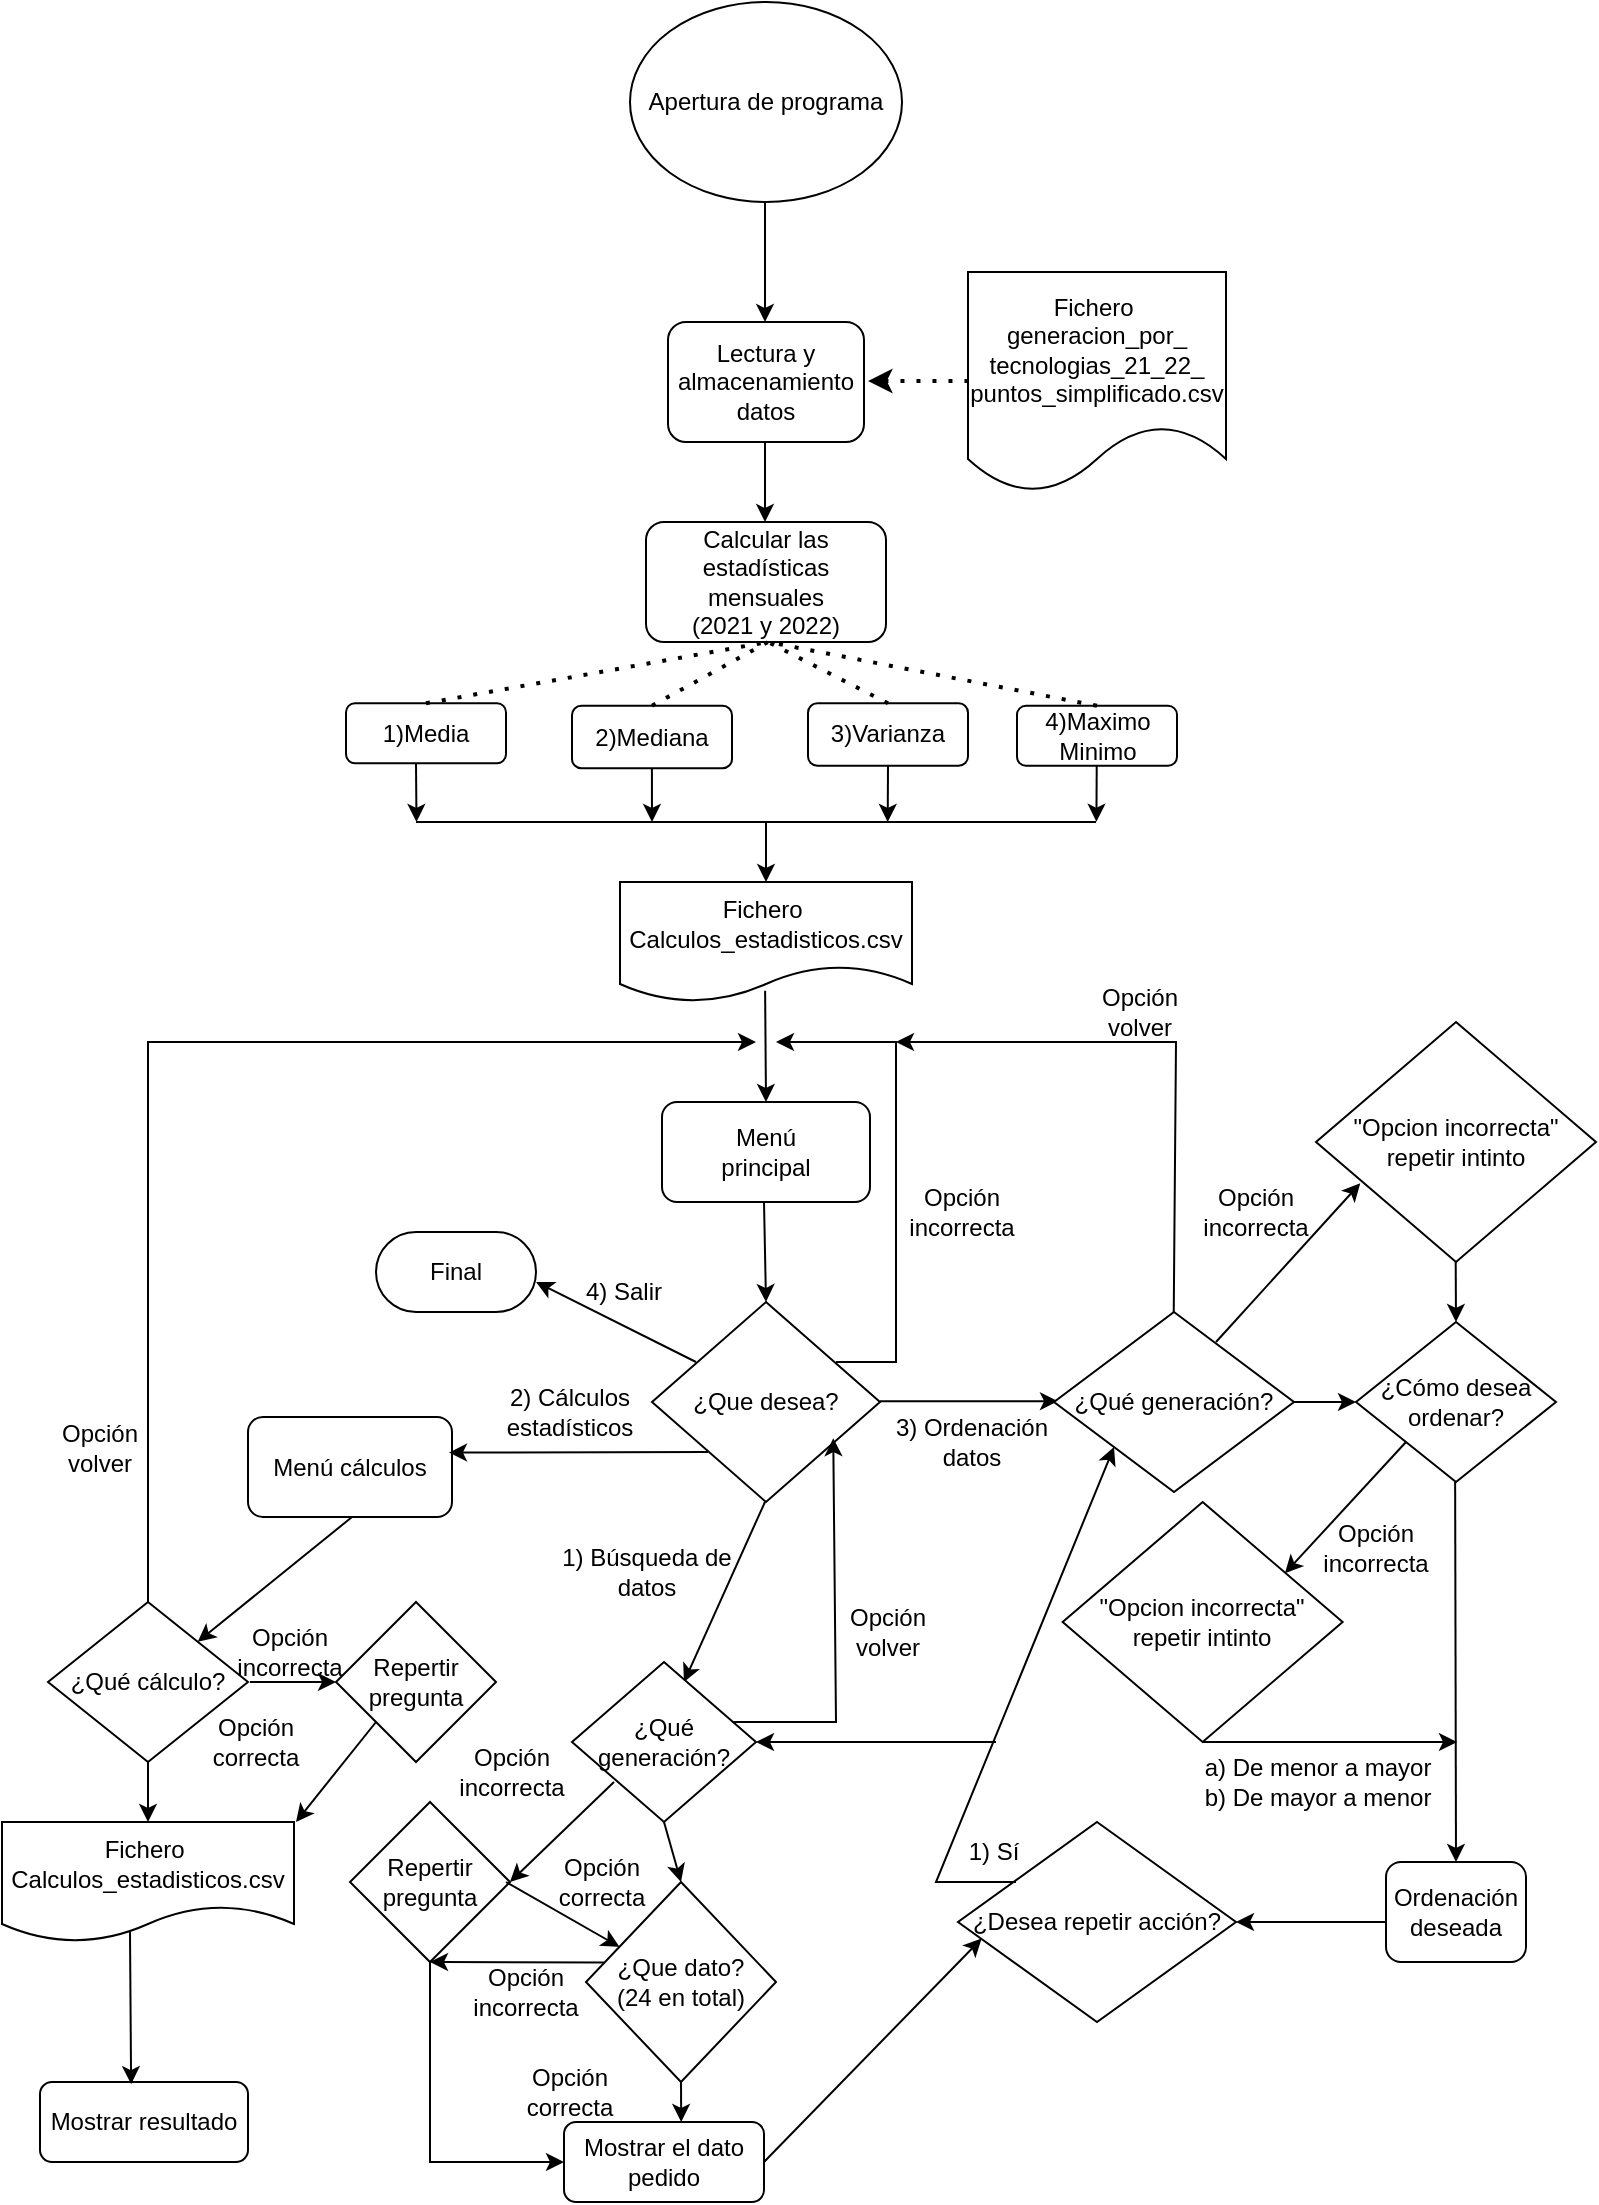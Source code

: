 <mxfile version="21.5.0" type="device">
  <diagram id="C5RBs43oDa-KdzZeNtuy" name="Page-1">
    <mxGraphModel dx="842" dy="434" grid="1" gridSize="10" guides="1" tooltips="1" connect="1" arrows="1" fold="1" page="1" pageScale="1" pageWidth="827" pageHeight="1169" math="0" shadow="0">
      <root>
        <mxCell id="WIyWlLk6GJQsqaUBKTNV-0" />
        <mxCell id="WIyWlLk6GJQsqaUBKTNV-1" parent="WIyWlLk6GJQsqaUBKTNV-0" />
        <mxCell id="WIyWlLk6GJQsqaUBKTNV-3" value="Menú&lt;br&gt;principal" style="rounded=1;whiteSpace=wrap;html=1;fontSize=12;glass=0;strokeWidth=1;shadow=0;" parent="WIyWlLk6GJQsqaUBKTNV-1" vertex="1">
          <mxGeometry x="353" y="560" width="104" height="50" as="geometry" />
        </mxCell>
        <mxCell id="LwWZkDkLT1T3cjZPzuyB-0" value="Apertura de programa" style="ellipse;whiteSpace=wrap;html=1;" parent="WIyWlLk6GJQsqaUBKTNV-1" vertex="1">
          <mxGeometry x="337" y="10" width="136" height="100" as="geometry" />
        </mxCell>
        <mxCell id="LwWZkDkLT1T3cjZPzuyB-1" value="¿Que desea?" style="rhombus;whiteSpace=wrap;html=1;" parent="WIyWlLk6GJQsqaUBKTNV-1" vertex="1">
          <mxGeometry x="348" y="660" width="114" height="100" as="geometry" />
        </mxCell>
        <mxCell id="LwWZkDkLT1T3cjZPzuyB-3" value="" style="endArrow=classic;html=1;rounded=0;exitX=0;exitY=1;exitDx=0;exitDy=0;entryX=0.5;entryY=0;entryDx=0;entryDy=0;" parent="WIyWlLk6GJQsqaUBKTNV-1" edge="1">
          <mxGeometry width="50" height="50" relative="1" as="geometry">
            <mxPoint x="404.47" y="760" as="sourcePoint" />
            <mxPoint x="364" y="850" as="targetPoint" />
            <Array as="points" />
          </mxGeometry>
        </mxCell>
        <mxCell id="LwWZkDkLT1T3cjZPzuyB-4" value="1) Búsqueda de datos" style="text;html=1;strokeColor=none;fillColor=none;align=center;verticalAlign=middle;whiteSpace=wrap;rounded=0;" parent="WIyWlLk6GJQsqaUBKTNV-1" vertex="1">
          <mxGeometry x="297" y="755" width="97" height="80" as="geometry" />
        </mxCell>
        <mxCell id="LwWZkDkLT1T3cjZPzuyB-11" value="Final" style="rounded=1;whiteSpace=wrap;html=1;arcSize=50;" parent="WIyWlLk6GJQsqaUBKTNV-1" vertex="1">
          <mxGeometry x="210" y="625" width="80" height="40" as="geometry" />
        </mxCell>
        <mxCell id="LwWZkDkLT1T3cjZPzuyB-12" value="4) Salir" style="text;html=1;strokeColor=none;fillColor=none;align=center;verticalAlign=middle;whiteSpace=wrap;rounded=0;" parent="WIyWlLk6GJQsqaUBKTNV-1" vertex="1">
          <mxGeometry x="304" y="640" width="60" height="30" as="geometry" />
        </mxCell>
        <mxCell id="LwWZkDkLT1T3cjZPzuyB-16" value="Fichero&amp;nbsp;&lt;br&gt;generacion_por_&lt;br&gt;tecnologias_21_22_&lt;br&gt;puntos_simplificado.csv" style="shape=document;whiteSpace=wrap;html=1;boundedLbl=1;" parent="WIyWlLk6GJQsqaUBKTNV-1" vertex="1">
          <mxGeometry x="506" y="145" width="129" height="110" as="geometry" />
        </mxCell>
        <mxCell id="LwWZkDkLT1T3cjZPzuyB-24" value="¿Desea repetir acción?" style="rhombus;whiteSpace=wrap;html=1;" parent="WIyWlLk6GJQsqaUBKTNV-1" vertex="1">
          <mxGeometry x="501" y="920" width="139" height="100" as="geometry" />
        </mxCell>
        <mxCell id="LwWZkDkLT1T3cjZPzuyB-29" value="" style="endArrow=classic;html=1;rounded=0;" parent="WIyWlLk6GJQsqaUBKTNV-1" edge="1">
          <mxGeometry width="50" height="50" relative="1" as="geometry">
            <mxPoint x="462" y="709.58" as="sourcePoint" />
            <mxPoint x="551" y="709.58" as="targetPoint" />
          </mxGeometry>
        </mxCell>
        <mxCell id="LwWZkDkLT1T3cjZPzuyB-31" value="3) Ordenación datos" style="text;html=1;strokeColor=none;fillColor=none;align=center;verticalAlign=middle;whiteSpace=wrap;rounded=0;" parent="WIyWlLk6GJQsqaUBKTNV-1" vertex="1">
          <mxGeometry x="454" y="710" width="108" height="40" as="geometry" />
        </mxCell>
        <mxCell id="LwWZkDkLT1T3cjZPzuyB-32" value="¿Qué generación?" style="rhombus;whiteSpace=wrap;html=1;" parent="WIyWlLk6GJQsqaUBKTNV-1" vertex="1">
          <mxGeometry x="549" y="665" width="120" height="90" as="geometry" />
        </mxCell>
        <mxCell id="LwWZkDkLT1T3cjZPzuyB-33" value="Ordenación deseada" style="rounded=1;whiteSpace=wrap;html=1;" parent="WIyWlLk6GJQsqaUBKTNV-1" vertex="1">
          <mxGeometry x="715" y="940" width="70" height="50" as="geometry" />
        </mxCell>
        <mxCell id="LwWZkDkLT1T3cjZPzuyB-35" value="¿Cómo desea ordenar?" style="rhombus;whiteSpace=wrap;html=1;" parent="WIyWlLk6GJQsqaUBKTNV-1" vertex="1">
          <mxGeometry x="700" y="670" width="100" height="80" as="geometry" />
        </mxCell>
        <mxCell id="LwWZkDkLT1T3cjZPzuyB-37" value="a) De menor a mayor&lt;br&gt;b) De mayor a menor" style="text;html=1;strokeColor=none;fillColor=none;align=center;verticalAlign=middle;whiteSpace=wrap;rounded=0;" parent="WIyWlLk6GJQsqaUBKTNV-1" vertex="1">
          <mxGeometry x="610.5" y="880" width="140" height="40" as="geometry" />
        </mxCell>
        <mxCell id="LwWZkDkLT1T3cjZPzuyB-40" value="" style="endArrow=classic;html=1;rounded=0;" parent="WIyWlLk6GJQsqaUBKTNV-1" edge="1">
          <mxGeometry width="50" height="50" relative="1" as="geometry">
            <mxPoint x="404.5" y="110" as="sourcePoint" />
            <mxPoint x="404.5" y="170" as="targetPoint" />
            <Array as="points">
              <mxPoint x="404.5" y="110" />
            </Array>
          </mxGeometry>
        </mxCell>
        <mxCell id="LwWZkDkLT1T3cjZPzuyB-41" value="Lectura y almacenamiento datos" style="rounded=1;whiteSpace=wrap;html=1;" parent="WIyWlLk6GJQsqaUBKTNV-1" vertex="1">
          <mxGeometry x="356" y="170" width="98" height="60" as="geometry" />
        </mxCell>
        <mxCell id="LwWZkDkLT1T3cjZPzuyB-44" value="" style="endArrow=none;dashed=1;html=1;dashPattern=1 3;strokeWidth=2;rounded=0;entryX=0;entryY=0.5;entryDx=0;entryDy=0;startArrow=classic;startFill=1;" parent="WIyWlLk6GJQsqaUBKTNV-1" edge="1">
          <mxGeometry width="50" height="50" relative="1" as="geometry">
            <mxPoint x="456" y="199.5" as="sourcePoint" />
            <mxPoint x="506" y="199.5" as="targetPoint" />
          </mxGeometry>
        </mxCell>
        <mxCell id="LwWZkDkLT1T3cjZPzuyB-45" value="" style="endArrow=classic;html=1;rounded=0;entryX=0.5;entryY=0;entryDx=0;entryDy=0;" parent="WIyWlLk6GJQsqaUBKTNV-1" edge="1">
          <mxGeometry width="50" height="50" relative="1" as="geometry">
            <mxPoint x="404.5" y="230" as="sourcePoint" />
            <mxPoint x="404.5" y="270" as="targetPoint" />
          </mxGeometry>
        </mxCell>
        <mxCell id="zeBHEwBc_RIchn1hLwX_-0" value="" style="endArrow=classic;html=1;rounded=0;" parent="WIyWlLk6GJQsqaUBKTNV-1" edge="1">
          <mxGeometry width="50" height="50" relative="1" as="geometry">
            <mxPoint x="440" y="690" as="sourcePoint" />
            <mxPoint x="410" y="530" as="targetPoint" />
            <Array as="points">
              <mxPoint x="470" y="690" />
              <mxPoint x="470" y="530" />
            </Array>
          </mxGeometry>
        </mxCell>
        <mxCell id="zeBHEwBc_RIchn1hLwX_-4" value="Opción incorrecta" style="text;html=1;strokeColor=none;fillColor=none;align=center;verticalAlign=middle;whiteSpace=wrap;rounded=0;" parent="WIyWlLk6GJQsqaUBKTNV-1" vertex="1">
          <mxGeometry x="473" y="600" width="60" height="30" as="geometry" />
        </mxCell>
        <mxCell id="LOekiAlAMko6UbxtQRb9-1" value="Calcular las estadísticas mensuales&lt;br&gt;(2021 y 2022)" style="rounded=1;whiteSpace=wrap;html=1;" vertex="1" parent="WIyWlLk6GJQsqaUBKTNV-1">
          <mxGeometry x="345" y="270" width="120" height="60" as="geometry" />
        </mxCell>
        <mxCell id="LOekiAlAMko6UbxtQRb9-2" value="1)Media" style="rounded=1;whiteSpace=wrap;html=1;" vertex="1" parent="WIyWlLk6GJQsqaUBKTNV-1">
          <mxGeometry x="195" y="360.63" width="80" height="30" as="geometry" />
        </mxCell>
        <mxCell id="LOekiAlAMko6UbxtQRb9-3" value="2)Mediana" style="rounded=1;whiteSpace=wrap;html=1;" vertex="1" parent="WIyWlLk6GJQsqaUBKTNV-1">
          <mxGeometry x="308" y="361.88" width="80" height="31.25" as="geometry" />
        </mxCell>
        <mxCell id="LOekiAlAMko6UbxtQRb9-5" value="3)Varianza" style="rounded=1;whiteSpace=wrap;html=1;" vertex="1" parent="WIyWlLk6GJQsqaUBKTNV-1">
          <mxGeometry x="426" y="360.63" width="80" height="31.25" as="geometry" />
        </mxCell>
        <mxCell id="LOekiAlAMko6UbxtQRb9-6" value="4)Maximo Minimo" style="rounded=1;whiteSpace=wrap;html=1;" vertex="1" parent="WIyWlLk6GJQsqaUBKTNV-1">
          <mxGeometry x="530.5" y="361.88" width="80" height="30" as="geometry" />
        </mxCell>
        <mxCell id="LOekiAlAMko6UbxtQRb9-7" value="" style="endArrow=none;dashed=1;html=1;dashPattern=1 3;strokeWidth=2;rounded=0;exitX=0.5;exitY=0;exitDx=0;exitDy=0;" edge="1" parent="WIyWlLk6GJQsqaUBKTNV-1" source="LOekiAlAMko6UbxtQRb9-2">
          <mxGeometry width="50" height="50" relative="1" as="geometry">
            <mxPoint x="356" y="380" as="sourcePoint" />
            <mxPoint x="406" y="330" as="targetPoint" />
          </mxGeometry>
        </mxCell>
        <mxCell id="LOekiAlAMko6UbxtQRb9-8" value="" style="endArrow=none;dashed=1;html=1;dashPattern=1 3;strokeWidth=2;rounded=0;exitX=0.5;exitY=0;exitDx=0;exitDy=0;" edge="1" parent="WIyWlLk6GJQsqaUBKTNV-1" source="LOekiAlAMko6UbxtQRb9-3">
          <mxGeometry width="50" height="50" relative="1" as="geometry">
            <mxPoint x="356" y="380" as="sourcePoint" />
            <mxPoint x="406" y="330" as="targetPoint" />
          </mxGeometry>
        </mxCell>
        <mxCell id="LOekiAlAMko6UbxtQRb9-9" value="" style="endArrow=none;dashed=1;html=1;dashPattern=1 3;strokeWidth=2;rounded=0;exitX=0.5;exitY=0;exitDx=0;exitDy=0;" edge="1" parent="WIyWlLk6GJQsqaUBKTNV-1" source="LOekiAlAMko6UbxtQRb9-5">
          <mxGeometry width="50" height="50" relative="1" as="geometry">
            <mxPoint x="356" y="380" as="sourcePoint" />
            <mxPoint x="406" y="330" as="targetPoint" />
          </mxGeometry>
        </mxCell>
        <mxCell id="LOekiAlAMko6UbxtQRb9-10" value="" style="endArrow=none;dashed=1;html=1;dashPattern=1 3;strokeWidth=2;rounded=0;exitX=0.5;exitY=0;exitDx=0;exitDy=0;" edge="1" parent="WIyWlLk6GJQsqaUBKTNV-1" source="LOekiAlAMko6UbxtQRb9-6">
          <mxGeometry width="50" height="50" relative="1" as="geometry">
            <mxPoint x="356" y="380" as="sourcePoint" />
            <mxPoint x="406" y="330" as="targetPoint" />
          </mxGeometry>
        </mxCell>
        <mxCell id="LOekiAlAMko6UbxtQRb9-11" value="" style="endArrow=classic;html=1;rounded=0;entryX=0.5;entryY=0;entryDx=0;entryDy=0;" edge="1" parent="WIyWlLk6GJQsqaUBKTNV-1">
          <mxGeometry width="50" height="50" relative="1" as="geometry">
            <mxPoint x="405" y="420" as="sourcePoint" />
            <mxPoint x="405" y="450" as="targetPoint" />
          </mxGeometry>
        </mxCell>
        <mxCell id="LOekiAlAMko6UbxtQRb9-12" value="" style="endArrow=none;html=1;rounded=0;" edge="1" parent="WIyWlLk6GJQsqaUBKTNV-1">
          <mxGeometry width="50" height="50" relative="1" as="geometry">
            <mxPoint x="230" y="420" as="sourcePoint" />
            <mxPoint x="570" y="420" as="targetPoint" />
          </mxGeometry>
        </mxCell>
        <mxCell id="LOekiAlAMko6UbxtQRb9-13" value="" style="endArrow=classic;html=1;rounded=0;exitX=0.5;exitY=1;exitDx=0;exitDy=0;" edge="1" parent="WIyWlLk6GJQsqaUBKTNV-1">
          <mxGeometry width="50" height="50" relative="1" as="geometry">
            <mxPoint x="230" y="390.63" as="sourcePoint" />
            <mxPoint x="230.25" y="420" as="targetPoint" />
          </mxGeometry>
        </mxCell>
        <mxCell id="LOekiAlAMko6UbxtQRb9-15" value="" style="endArrow=classic;html=1;rounded=0;" edge="1" parent="WIyWlLk6GJQsqaUBKTNV-1">
          <mxGeometry width="50" height="50" relative="1" as="geometry">
            <mxPoint x="347.95" y="393.13" as="sourcePoint" />
            <mxPoint x="348" y="420" as="targetPoint" />
          </mxGeometry>
        </mxCell>
        <mxCell id="LOekiAlAMko6UbxtQRb9-16" value="" style="endArrow=classic;html=1;rounded=0;exitX=0.5;exitY=1;exitDx=0;exitDy=0;" edge="1" parent="WIyWlLk6GJQsqaUBKTNV-1" source="LOekiAlAMko6UbxtQRb9-5">
          <mxGeometry width="50" height="50" relative="1" as="geometry">
            <mxPoint x="465.8" y="393.13" as="sourcePoint" />
            <mxPoint x="465.85" y="420" as="targetPoint" />
          </mxGeometry>
        </mxCell>
        <mxCell id="LOekiAlAMko6UbxtQRb9-17" value="" style="endArrow=classic;html=1;rounded=0;exitX=0.5;exitY=1;exitDx=0;exitDy=0;" edge="1" parent="WIyWlLk6GJQsqaUBKTNV-1">
          <mxGeometry width="50" height="50" relative="1" as="geometry">
            <mxPoint x="570.36" y="391.88" as="sourcePoint" />
            <mxPoint x="570.21" y="419.88" as="targetPoint" />
          </mxGeometry>
        </mxCell>
        <mxCell id="LOekiAlAMko6UbxtQRb9-20" value="" style="endArrow=classic;html=1;rounded=0;entryX=0.5;entryY=0;entryDx=0;entryDy=0;exitX=0.497;exitY=0.907;exitDx=0;exitDy=0;exitPerimeter=0;" edge="1" parent="WIyWlLk6GJQsqaUBKTNV-1" source="LOekiAlAMko6UbxtQRb9-83" target="WIyWlLk6GJQsqaUBKTNV-3">
          <mxGeometry width="50" height="50" relative="1" as="geometry">
            <mxPoint x="404" y="510" as="sourcePoint" />
            <mxPoint x="454" y="460" as="targetPoint" />
          </mxGeometry>
        </mxCell>
        <mxCell id="LOekiAlAMko6UbxtQRb9-21" value="" style="endArrow=classic;html=1;rounded=0;entryX=0.5;entryY=0;entryDx=0;entryDy=0;" edge="1" parent="WIyWlLk6GJQsqaUBKTNV-1" target="LwWZkDkLT1T3cjZPzuyB-1">
          <mxGeometry width="50" height="50" relative="1" as="geometry">
            <mxPoint x="404" y="610" as="sourcePoint" />
            <mxPoint x="454" y="560" as="targetPoint" />
          </mxGeometry>
        </mxCell>
        <mxCell id="LOekiAlAMko6UbxtQRb9-22" value="" style="endArrow=classic;html=1;rounded=0;entryX=0.5;entryY=0;entryDx=0;entryDy=0;" edge="1" parent="WIyWlLk6GJQsqaUBKTNV-1" target="LwWZkDkLT1T3cjZPzuyB-33">
          <mxGeometry width="50" height="50" relative="1" as="geometry">
            <mxPoint x="749.57" y="750" as="sourcePoint" />
            <mxPoint x="749.57" y="815.0" as="targetPoint" />
          </mxGeometry>
        </mxCell>
        <mxCell id="LOekiAlAMko6UbxtQRb9-23" value="" style="endArrow=classic;html=1;rounded=0;entryX=0;entryY=0.5;entryDx=0;entryDy=0;" edge="1" parent="WIyWlLk6GJQsqaUBKTNV-1" target="LwWZkDkLT1T3cjZPzuyB-35">
          <mxGeometry width="50" height="50" relative="1" as="geometry">
            <mxPoint x="669" y="710" as="sourcePoint" />
            <mxPoint x="719" y="660" as="targetPoint" />
          </mxGeometry>
        </mxCell>
        <mxCell id="LOekiAlAMko6UbxtQRb9-24" value="" style="endArrow=classic;html=1;rounded=0;" edge="1" parent="WIyWlLk6GJQsqaUBKTNV-1">
          <mxGeometry width="50" height="50" relative="1" as="geometry">
            <mxPoint x="608.87" y="665" as="sourcePoint" />
            <mxPoint x="470" y="530" as="targetPoint" />
            <Array as="points">
              <mxPoint x="610" y="530" />
            </Array>
          </mxGeometry>
        </mxCell>
        <mxCell id="LOekiAlAMko6UbxtQRb9-25" value="Opción volver" style="text;html=1;strokeColor=none;fillColor=none;align=center;verticalAlign=middle;whiteSpace=wrap;rounded=0;" vertex="1" parent="WIyWlLk6GJQsqaUBKTNV-1">
          <mxGeometry x="562" y="500" width="60" height="30" as="geometry" />
        </mxCell>
        <mxCell id="LOekiAlAMko6UbxtQRb9-27" value="&quot;Opcion incorrecta&quot;&lt;br&gt;repetir intinto" style="rhombus;whiteSpace=wrap;html=1;" vertex="1" parent="WIyWlLk6GJQsqaUBKTNV-1">
          <mxGeometry x="680" y="520" width="140" height="120" as="geometry" />
        </mxCell>
        <mxCell id="LOekiAlAMko6UbxtQRb9-28" value="Opción incorrecta" style="text;html=1;strokeColor=none;fillColor=none;align=center;verticalAlign=middle;whiteSpace=wrap;rounded=0;" vertex="1" parent="WIyWlLk6GJQsqaUBKTNV-1">
          <mxGeometry x="620" y="600" width="60" height="30" as="geometry" />
        </mxCell>
        <mxCell id="LOekiAlAMko6UbxtQRb9-29" value="" style="endArrow=classic;html=1;rounded=0;entryX=0.158;entryY=0.672;entryDx=0;entryDy=0;entryPerimeter=0;" edge="1" parent="WIyWlLk6GJQsqaUBKTNV-1" target="LOekiAlAMko6UbxtQRb9-27">
          <mxGeometry width="50" height="50" relative="1" as="geometry">
            <mxPoint x="630" y="680" as="sourcePoint" />
            <mxPoint x="705" y="600" as="targetPoint" />
          </mxGeometry>
        </mxCell>
        <mxCell id="LOekiAlAMko6UbxtQRb9-31" value="" style="endArrow=classic;html=1;rounded=0;entryX=0.5;entryY=0;entryDx=0;entryDy=0;" edge="1" parent="WIyWlLk6GJQsqaUBKTNV-1" target="LwWZkDkLT1T3cjZPzuyB-35">
          <mxGeometry width="50" height="50" relative="1" as="geometry">
            <mxPoint x="749.85" y="640" as="sourcePoint" />
            <mxPoint x="749.85" y="670" as="targetPoint" />
          </mxGeometry>
        </mxCell>
        <mxCell id="LOekiAlAMko6UbxtQRb9-32" value="" style="endArrow=classic;html=1;rounded=0;entryX=0.794;entryY=0.297;entryDx=0;entryDy=0;entryPerimeter=0;" edge="1" parent="WIyWlLk6GJQsqaUBKTNV-1" target="LOekiAlAMko6UbxtQRb9-34">
          <mxGeometry width="50" height="50" relative="1" as="geometry">
            <mxPoint x="725" y="730" as="sourcePoint" />
            <mxPoint x="690" y="770" as="targetPoint" />
          </mxGeometry>
        </mxCell>
        <mxCell id="LOekiAlAMko6UbxtQRb9-34" value="&quot;Opcion incorrecta&quot;&lt;br&gt;repetir intinto" style="rhombus;whiteSpace=wrap;html=1;" vertex="1" parent="WIyWlLk6GJQsqaUBKTNV-1">
          <mxGeometry x="553.32" y="760" width="140" height="120" as="geometry" />
        </mxCell>
        <mxCell id="LOekiAlAMko6UbxtQRb9-35" value="" style="endArrow=classic;html=1;rounded=0;entryX=1;entryY=0;entryDx=0;entryDy=0;exitX=0.5;exitY=1;exitDx=0;exitDy=0;" edge="1" parent="WIyWlLk6GJQsqaUBKTNV-1" source="LOekiAlAMko6UbxtQRb9-34" target="LwWZkDkLT1T3cjZPzuyB-37">
          <mxGeometry width="50" height="50" relative="1" as="geometry">
            <mxPoint x="655.5" y="857.5" as="sourcePoint" />
            <mxPoint x="705.5" y="807.5" as="targetPoint" />
          </mxGeometry>
        </mxCell>
        <mxCell id="LOekiAlAMko6UbxtQRb9-36" value="Opción incorrecta" style="text;html=1;strokeColor=none;fillColor=none;align=center;verticalAlign=middle;whiteSpace=wrap;rounded=0;" vertex="1" parent="WIyWlLk6GJQsqaUBKTNV-1">
          <mxGeometry x="680" y="767.5" width="60" height="30" as="geometry" />
        </mxCell>
        <mxCell id="LOekiAlAMko6UbxtQRb9-37" value="" style="endArrow=classic;html=1;rounded=0;entryX=1;entryY=0.5;entryDx=0;entryDy=0;" edge="1" parent="WIyWlLk6GJQsqaUBKTNV-1" target="LwWZkDkLT1T3cjZPzuyB-24">
          <mxGeometry width="50" height="50" relative="1" as="geometry">
            <mxPoint x="715" y="970" as="sourcePoint" />
            <mxPoint x="765" y="920" as="targetPoint" />
          </mxGeometry>
        </mxCell>
        <mxCell id="LOekiAlAMko6UbxtQRb9-38" value="" style="endArrow=classic;html=1;rounded=0;entryX=0;entryY=1;entryDx=0;entryDy=0;" edge="1" parent="WIyWlLk6GJQsqaUBKTNV-1" target="LwWZkDkLT1T3cjZPzuyB-32">
          <mxGeometry width="50" height="50" relative="1" as="geometry">
            <mxPoint x="530" y="950" as="sourcePoint" />
            <mxPoint x="490" y="880" as="targetPoint" />
            <Array as="points">
              <mxPoint x="490" y="950" />
            </Array>
          </mxGeometry>
        </mxCell>
        <mxCell id="LOekiAlAMko6UbxtQRb9-39" value="1) Sí" style="text;html=1;strokeColor=none;fillColor=none;align=center;verticalAlign=middle;whiteSpace=wrap;rounded=0;" vertex="1" parent="WIyWlLk6GJQsqaUBKTNV-1">
          <mxGeometry x="489" y="920" width="60" height="30" as="geometry" />
        </mxCell>
        <mxCell id="LOekiAlAMko6UbxtQRb9-41" value="" style="endArrow=classic;html=1;rounded=0;" edge="1" parent="WIyWlLk6GJQsqaUBKTNV-1">
          <mxGeometry width="50" height="50" relative="1" as="geometry">
            <mxPoint x="370" y="690" as="sourcePoint" />
            <mxPoint x="290" y="650" as="targetPoint" />
          </mxGeometry>
        </mxCell>
        <mxCell id="LOekiAlAMko6UbxtQRb9-44" value="Mostrar el dato pedido" style="rounded=1;whiteSpace=wrap;html=1;" vertex="1" parent="WIyWlLk6GJQsqaUBKTNV-1">
          <mxGeometry x="304" y="1070" width="100" height="40" as="geometry" />
        </mxCell>
        <mxCell id="LOekiAlAMko6UbxtQRb9-45" value="¿Qué generación?" style="rhombus;whiteSpace=wrap;html=1;" vertex="1" parent="WIyWlLk6GJQsqaUBKTNV-1">
          <mxGeometry x="308" y="840" width="92" height="80" as="geometry" />
        </mxCell>
        <mxCell id="LOekiAlAMko6UbxtQRb9-46" value="¿Que dato? &lt;br&gt;(24 en total)" style="rhombus;whiteSpace=wrap;html=1;" vertex="1" parent="WIyWlLk6GJQsqaUBKTNV-1">
          <mxGeometry x="315" y="950" width="95" height="100" as="geometry" />
        </mxCell>
        <mxCell id="LOekiAlAMko6UbxtQRb9-47" value="" style="endArrow=classic;html=1;rounded=0;exitX=0.5;exitY=1;exitDx=0;exitDy=0;entryX=0.586;entryY=-0.001;entryDx=0;entryDy=0;entryPerimeter=0;" edge="1" parent="WIyWlLk6GJQsqaUBKTNV-1" source="LOekiAlAMko6UbxtQRb9-46" target="LOekiAlAMko6UbxtQRb9-44">
          <mxGeometry width="50" height="50" relative="1" as="geometry">
            <mxPoint x="356" y="1030" as="sourcePoint" />
            <mxPoint x="406" y="980" as="targetPoint" />
          </mxGeometry>
        </mxCell>
        <mxCell id="LOekiAlAMko6UbxtQRb9-48" value="" style="endArrow=classic;html=1;rounded=0;entryX=0.5;entryY=0;entryDx=0;entryDy=0;" edge="1" parent="WIyWlLk6GJQsqaUBKTNV-1" target="LOekiAlAMko6UbxtQRb9-46">
          <mxGeometry width="50" height="50" relative="1" as="geometry">
            <mxPoint x="354" y="920" as="sourcePoint" />
            <mxPoint x="404" y="870" as="targetPoint" />
          </mxGeometry>
        </mxCell>
        <mxCell id="LOekiAlAMko6UbxtQRb9-49" value="Repertir pregunta" style="rhombus;whiteSpace=wrap;html=1;" vertex="1" parent="WIyWlLk6GJQsqaUBKTNV-1">
          <mxGeometry x="197" y="910" width="80" height="80" as="geometry" />
        </mxCell>
        <mxCell id="LOekiAlAMko6UbxtQRb9-50" value="" style="endArrow=classic;html=1;rounded=0;entryX=1;entryY=0.5;entryDx=0;entryDy=0;" edge="1" parent="WIyWlLk6GJQsqaUBKTNV-1" target="LOekiAlAMko6UbxtQRb9-49">
          <mxGeometry width="50" height="50" relative="1" as="geometry">
            <mxPoint x="329" y="900" as="sourcePoint" />
            <mxPoint x="379" y="850" as="targetPoint" />
          </mxGeometry>
        </mxCell>
        <mxCell id="LOekiAlAMko6UbxtQRb9-51" value="Opción incorrecta" style="text;html=1;strokeColor=none;fillColor=none;align=center;verticalAlign=middle;whiteSpace=wrap;rounded=0;" vertex="1" parent="WIyWlLk6GJQsqaUBKTNV-1">
          <mxGeometry x="248" y="880" width="60" height="30" as="geometry" />
        </mxCell>
        <mxCell id="LOekiAlAMko6UbxtQRb9-52" value="" style="endArrow=classic;html=1;rounded=0;entryX=0.5;entryY=1;entryDx=0;entryDy=0;exitX=0.094;exitY=0.403;exitDx=0;exitDy=0;exitPerimeter=0;" edge="1" parent="WIyWlLk6GJQsqaUBKTNV-1" source="LOekiAlAMko6UbxtQRb9-46" target="LOekiAlAMko6UbxtQRb9-49">
          <mxGeometry width="50" height="50" relative="1" as="geometry">
            <mxPoint x="320" y="990" as="sourcePoint" />
            <mxPoint x="364" y="940" as="targetPoint" />
          </mxGeometry>
        </mxCell>
        <mxCell id="LOekiAlAMko6UbxtQRb9-53" value="Opción incorrecta" style="text;html=1;strokeColor=none;fillColor=none;align=center;verticalAlign=middle;whiteSpace=wrap;rounded=0;" vertex="1" parent="WIyWlLk6GJQsqaUBKTNV-1">
          <mxGeometry x="255" y="990" width="60" height="30" as="geometry" />
        </mxCell>
        <mxCell id="LOekiAlAMko6UbxtQRb9-54" value="" style="endArrow=classic;html=1;rounded=0;exitX=0.5;exitY=1;exitDx=0;exitDy=0;" edge="1" parent="WIyWlLk6GJQsqaUBKTNV-1" source="LOekiAlAMko6UbxtQRb9-49">
          <mxGeometry width="50" height="50" relative="1" as="geometry">
            <mxPoint x="254" y="970" as="sourcePoint" />
            <mxPoint x="304" y="1090" as="targetPoint" />
            <Array as="points">
              <mxPoint x="237" y="1090" />
            </Array>
          </mxGeometry>
        </mxCell>
        <mxCell id="LOekiAlAMko6UbxtQRb9-56" value="Opción correcta" style="text;html=1;strokeColor=none;fillColor=none;align=center;verticalAlign=middle;whiteSpace=wrap;rounded=0;" vertex="1" parent="WIyWlLk6GJQsqaUBKTNV-1">
          <mxGeometry x="277" y="1040" width="60" height="30" as="geometry" />
        </mxCell>
        <mxCell id="LOekiAlAMko6UbxtQRb9-57" value="" style="endArrow=classic;html=1;rounded=0;entryX=0.085;entryY=0.583;entryDx=0;entryDy=0;entryPerimeter=0;" edge="1" parent="WIyWlLk6GJQsqaUBKTNV-1" target="LwWZkDkLT1T3cjZPzuyB-24">
          <mxGeometry width="50" height="50" relative="1" as="geometry">
            <mxPoint x="404" y="1090" as="sourcePoint" />
            <mxPoint x="454" y="1040" as="targetPoint" />
          </mxGeometry>
        </mxCell>
        <mxCell id="LOekiAlAMko6UbxtQRb9-59" value="" style="endArrow=classic;html=1;rounded=0;" edge="1" parent="WIyWlLk6GJQsqaUBKTNV-1">
          <mxGeometry width="50" height="50" relative="1" as="geometry">
            <mxPoint x="520" y="880" as="sourcePoint" />
            <mxPoint x="400" y="880" as="targetPoint" />
          </mxGeometry>
        </mxCell>
        <mxCell id="LOekiAlAMko6UbxtQRb9-60" value="" style="endArrow=classic;html=1;rounded=0;" edge="1" parent="WIyWlLk6GJQsqaUBKTNV-1" target="LOekiAlAMko6UbxtQRb9-46">
          <mxGeometry width="50" height="50" relative="1" as="geometry">
            <mxPoint x="275" y="950" as="sourcePoint" />
            <mxPoint x="325" y="900" as="targetPoint" />
          </mxGeometry>
        </mxCell>
        <mxCell id="LOekiAlAMko6UbxtQRb9-61" value="Opción correcta" style="text;html=1;strokeColor=none;fillColor=none;align=center;verticalAlign=middle;whiteSpace=wrap;rounded=0;" vertex="1" parent="WIyWlLk6GJQsqaUBKTNV-1">
          <mxGeometry x="293" y="935" width="60" height="30" as="geometry" />
        </mxCell>
        <mxCell id="LOekiAlAMko6UbxtQRb9-64" value="Menú cálculos" style="rounded=1;whiteSpace=wrap;html=1;" vertex="1" parent="WIyWlLk6GJQsqaUBKTNV-1">
          <mxGeometry x="146" y="717.5" width="102" height="50" as="geometry" />
        </mxCell>
        <mxCell id="LOekiAlAMko6UbxtQRb9-65" value="" style="endArrow=classic;html=1;rounded=0;entryX=0.985;entryY=0.356;entryDx=0;entryDy=0;entryPerimeter=0;" edge="1" parent="WIyWlLk6GJQsqaUBKTNV-1" target="LOekiAlAMko6UbxtQRb9-64">
          <mxGeometry width="50" height="50" relative="1" as="geometry">
            <mxPoint x="376" y="735" as="sourcePoint" />
            <mxPoint x="250" y="735" as="targetPoint" />
          </mxGeometry>
        </mxCell>
        <mxCell id="LOekiAlAMko6UbxtQRb9-66" value="¿Qué cálculo?" style="rhombus;whiteSpace=wrap;html=1;" vertex="1" parent="WIyWlLk6GJQsqaUBKTNV-1">
          <mxGeometry x="46" y="810" width="100" height="80" as="geometry" />
        </mxCell>
        <mxCell id="LOekiAlAMko6UbxtQRb9-67" value="" style="endArrow=classic;html=1;rounded=0;" edge="1" parent="WIyWlLk6GJQsqaUBKTNV-1" target="LOekiAlAMko6UbxtQRb9-66">
          <mxGeometry width="50" height="50" relative="1" as="geometry">
            <mxPoint x="198" y="767.5" as="sourcePoint" />
            <mxPoint x="248" y="717.5" as="targetPoint" />
          </mxGeometry>
        </mxCell>
        <mxCell id="LOekiAlAMko6UbxtQRb9-76" value="Repertir pregunta" style="rhombus;whiteSpace=wrap;html=1;" vertex="1" parent="WIyWlLk6GJQsqaUBKTNV-1">
          <mxGeometry x="190" y="810" width="80" height="80" as="geometry" />
        </mxCell>
        <mxCell id="LOekiAlAMko6UbxtQRb9-77" value="" style="endArrow=classic;html=1;rounded=0;entryX=0;entryY=0.5;entryDx=0;entryDy=0;" edge="1" parent="WIyWlLk6GJQsqaUBKTNV-1" target="LOekiAlAMko6UbxtQRb9-76">
          <mxGeometry width="50" height="50" relative="1" as="geometry">
            <mxPoint x="147" y="850" as="sourcePoint" />
            <mxPoint x="197" y="800" as="targetPoint" />
          </mxGeometry>
        </mxCell>
        <mxCell id="LOekiAlAMko6UbxtQRb9-78" value="Opción incorrecta" style="text;html=1;strokeColor=none;fillColor=none;align=center;verticalAlign=middle;whiteSpace=wrap;rounded=0;" vertex="1" parent="WIyWlLk6GJQsqaUBKTNV-1">
          <mxGeometry x="137" y="820" width="60" height="30" as="geometry" />
        </mxCell>
        <mxCell id="LOekiAlAMko6UbxtQRb9-79" value="" style="endArrow=classic;html=1;rounded=0;" edge="1" parent="WIyWlLk6GJQsqaUBKTNV-1">
          <mxGeometry width="50" height="50" relative="1" as="geometry">
            <mxPoint x="96" y="890" as="sourcePoint" />
            <mxPoint x="96" y="920" as="targetPoint" />
          </mxGeometry>
        </mxCell>
        <mxCell id="LOekiAlAMko6UbxtQRb9-81" value="Opción correcta" style="text;html=1;strokeColor=none;fillColor=none;align=center;verticalAlign=middle;whiteSpace=wrap;rounded=0;" vertex="1" parent="WIyWlLk6GJQsqaUBKTNV-1">
          <mxGeometry x="120" y="865" width="60" height="30" as="geometry" />
        </mxCell>
        <mxCell id="LOekiAlAMko6UbxtQRb9-82" value="Mostrar resultado" style="rounded=1;whiteSpace=wrap;html=1;" vertex="1" parent="WIyWlLk6GJQsqaUBKTNV-1">
          <mxGeometry x="42" y="1050" width="104" height="40" as="geometry" />
        </mxCell>
        <mxCell id="LOekiAlAMko6UbxtQRb9-83" value="Fichero&amp;nbsp;&lt;br&gt;Calculos_estadisticos.csv" style="shape=document;whiteSpace=wrap;html=1;boundedLbl=1;" vertex="1" parent="WIyWlLk6GJQsqaUBKTNV-1">
          <mxGeometry x="332" y="450" width="146" height="60" as="geometry" />
        </mxCell>
        <mxCell id="LOekiAlAMko6UbxtQRb9-85" value="Fichero&amp;nbsp;&lt;br&gt;Calculos_estadisticos.csv" style="shape=document;whiteSpace=wrap;html=1;boundedLbl=1;" vertex="1" parent="WIyWlLk6GJQsqaUBKTNV-1">
          <mxGeometry x="23" y="920" width="146" height="60" as="geometry" />
        </mxCell>
        <mxCell id="LOekiAlAMko6UbxtQRb9-86" value="" style="endArrow=classic;html=1;rounded=0;entryX=0.438;entryY=0.027;entryDx=0;entryDy=0;entryPerimeter=0;" edge="1" parent="WIyWlLk6GJQsqaUBKTNV-1" target="LOekiAlAMko6UbxtQRb9-82">
          <mxGeometry width="50" height="50" relative="1" as="geometry">
            <mxPoint x="87" y="975" as="sourcePoint" />
            <mxPoint x="137" y="925" as="targetPoint" />
          </mxGeometry>
        </mxCell>
        <mxCell id="LOekiAlAMko6UbxtQRb9-87" value="" style="endArrow=classic;html=1;rounded=0;" edge="1" parent="WIyWlLk6GJQsqaUBKTNV-1">
          <mxGeometry width="50" height="50" relative="1" as="geometry">
            <mxPoint x="210" y="870" as="sourcePoint" />
            <mxPoint x="170" y="920" as="targetPoint" />
          </mxGeometry>
        </mxCell>
        <mxCell id="LOekiAlAMko6UbxtQRb9-88" value="" style="endArrow=classic;html=1;rounded=0;entryX=0.795;entryY=0.681;entryDx=0;entryDy=0;entryPerimeter=0;" edge="1" parent="WIyWlLk6GJQsqaUBKTNV-1" target="LwWZkDkLT1T3cjZPzuyB-1">
          <mxGeometry width="50" height="50" relative="1" as="geometry">
            <mxPoint x="388" y="870" as="sourcePoint" />
            <mxPoint x="441.5" y="740" as="targetPoint" />
            <Array as="points">
              <mxPoint x="440" y="870" />
            </Array>
          </mxGeometry>
        </mxCell>
        <mxCell id="LOekiAlAMko6UbxtQRb9-89" value="Opción volver" style="text;html=1;strokeColor=none;fillColor=none;align=center;verticalAlign=middle;whiteSpace=wrap;rounded=0;" vertex="1" parent="WIyWlLk6GJQsqaUBKTNV-1">
          <mxGeometry x="436" y="810" width="60" height="30" as="geometry" />
        </mxCell>
        <mxCell id="LOekiAlAMko6UbxtQRb9-92" value="" style="endArrow=classic;html=1;rounded=0;" edge="1" parent="WIyWlLk6GJQsqaUBKTNV-1">
          <mxGeometry width="50" height="50" relative="1" as="geometry">
            <mxPoint x="96" y="810" as="sourcePoint" />
            <mxPoint x="400" y="530" as="targetPoint" />
            <Array as="points">
              <mxPoint x="96" y="530" />
            </Array>
          </mxGeometry>
        </mxCell>
        <mxCell id="LOekiAlAMko6UbxtQRb9-94" value="Opción volver" style="text;html=1;strokeColor=none;fillColor=none;align=center;verticalAlign=middle;whiteSpace=wrap;rounded=0;" vertex="1" parent="WIyWlLk6GJQsqaUBKTNV-1">
          <mxGeometry x="42.0" y="717.5" width="60" height="30" as="geometry" />
        </mxCell>
        <mxCell id="LOekiAlAMko6UbxtQRb9-95" value="2) Cálculos estadísticos" style="text;html=1;strokeColor=none;fillColor=none;align=center;verticalAlign=middle;whiteSpace=wrap;rounded=0;" vertex="1" parent="WIyWlLk6GJQsqaUBKTNV-1">
          <mxGeometry x="257" y="700" width="100" height="30" as="geometry" />
        </mxCell>
      </root>
    </mxGraphModel>
  </diagram>
</mxfile>
